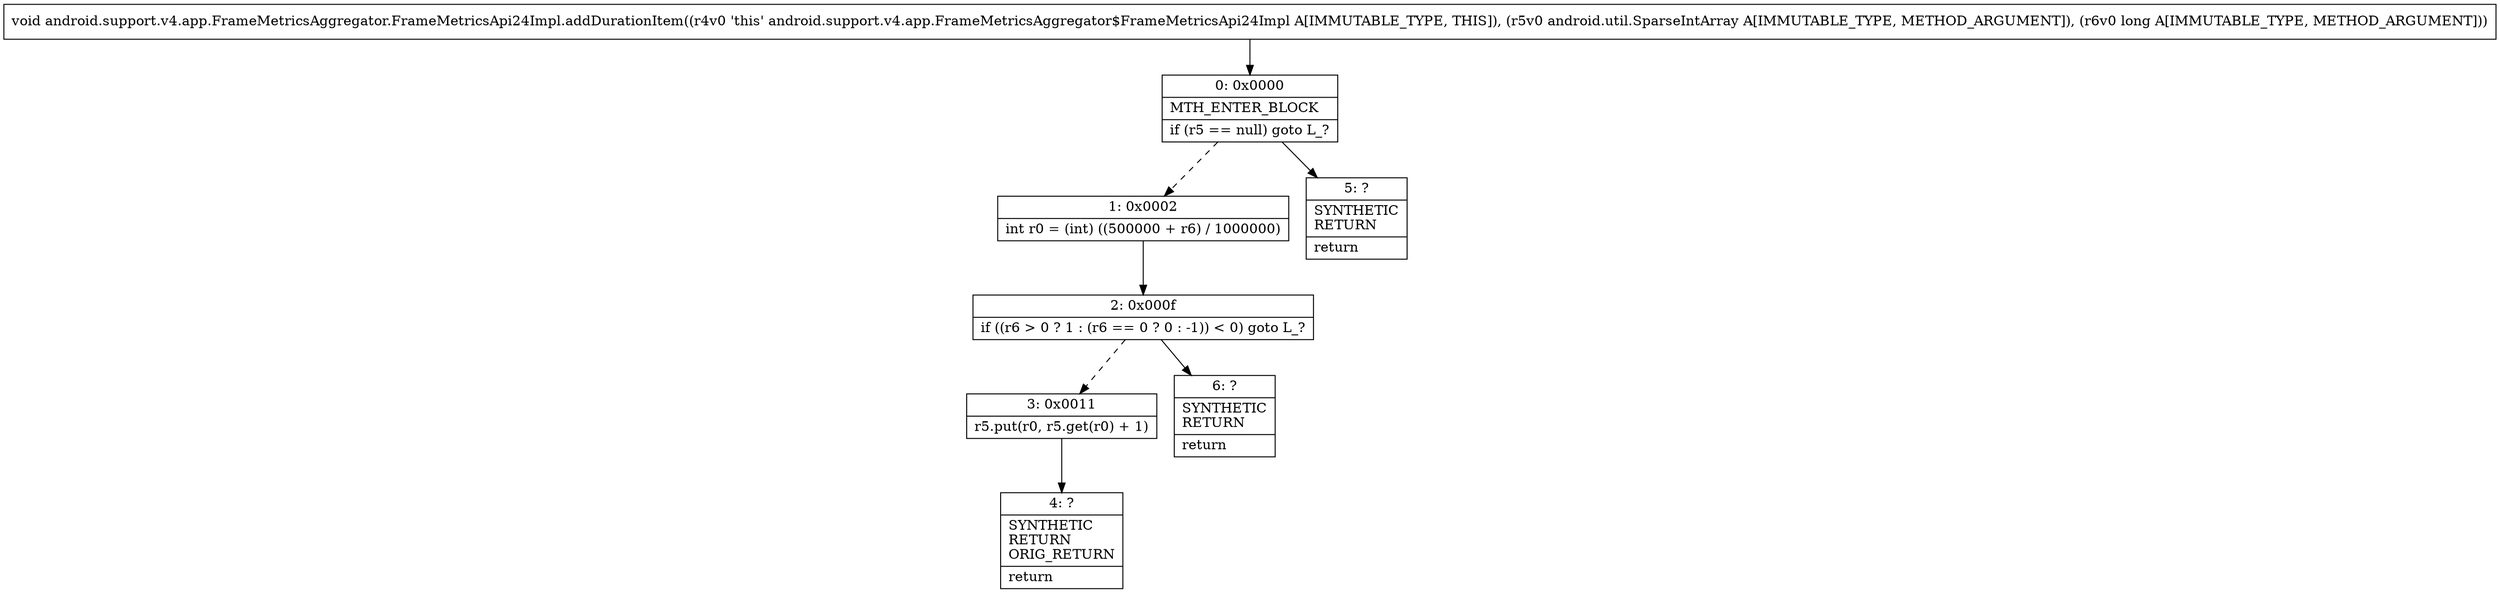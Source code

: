 digraph "CFG forandroid.support.v4.app.FrameMetricsAggregator.FrameMetricsApi24Impl.addDurationItem(Landroid\/util\/SparseIntArray;J)V" {
Node_0 [shape=record,label="{0\:\ 0x0000|MTH_ENTER_BLOCK\l|if (r5 == null) goto L_?\l}"];
Node_1 [shape=record,label="{1\:\ 0x0002|int r0 = (int) ((500000 + r6) \/ 1000000)\l}"];
Node_2 [shape=record,label="{2\:\ 0x000f|if ((r6 \> 0 ? 1 : (r6 == 0 ? 0 : \-1)) \< 0) goto L_?\l}"];
Node_3 [shape=record,label="{3\:\ 0x0011|r5.put(r0, r5.get(r0) + 1)\l}"];
Node_4 [shape=record,label="{4\:\ ?|SYNTHETIC\lRETURN\lORIG_RETURN\l|return\l}"];
Node_5 [shape=record,label="{5\:\ ?|SYNTHETIC\lRETURN\l|return\l}"];
Node_6 [shape=record,label="{6\:\ ?|SYNTHETIC\lRETURN\l|return\l}"];
MethodNode[shape=record,label="{void android.support.v4.app.FrameMetricsAggregator.FrameMetricsApi24Impl.addDurationItem((r4v0 'this' android.support.v4.app.FrameMetricsAggregator$FrameMetricsApi24Impl A[IMMUTABLE_TYPE, THIS]), (r5v0 android.util.SparseIntArray A[IMMUTABLE_TYPE, METHOD_ARGUMENT]), (r6v0 long A[IMMUTABLE_TYPE, METHOD_ARGUMENT])) }"];
MethodNode -> Node_0;
Node_0 -> Node_1[style=dashed];
Node_0 -> Node_5;
Node_1 -> Node_2;
Node_2 -> Node_3[style=dashed];
Node_2 -> Node_6;
Node_3 -> Node_4;
}

